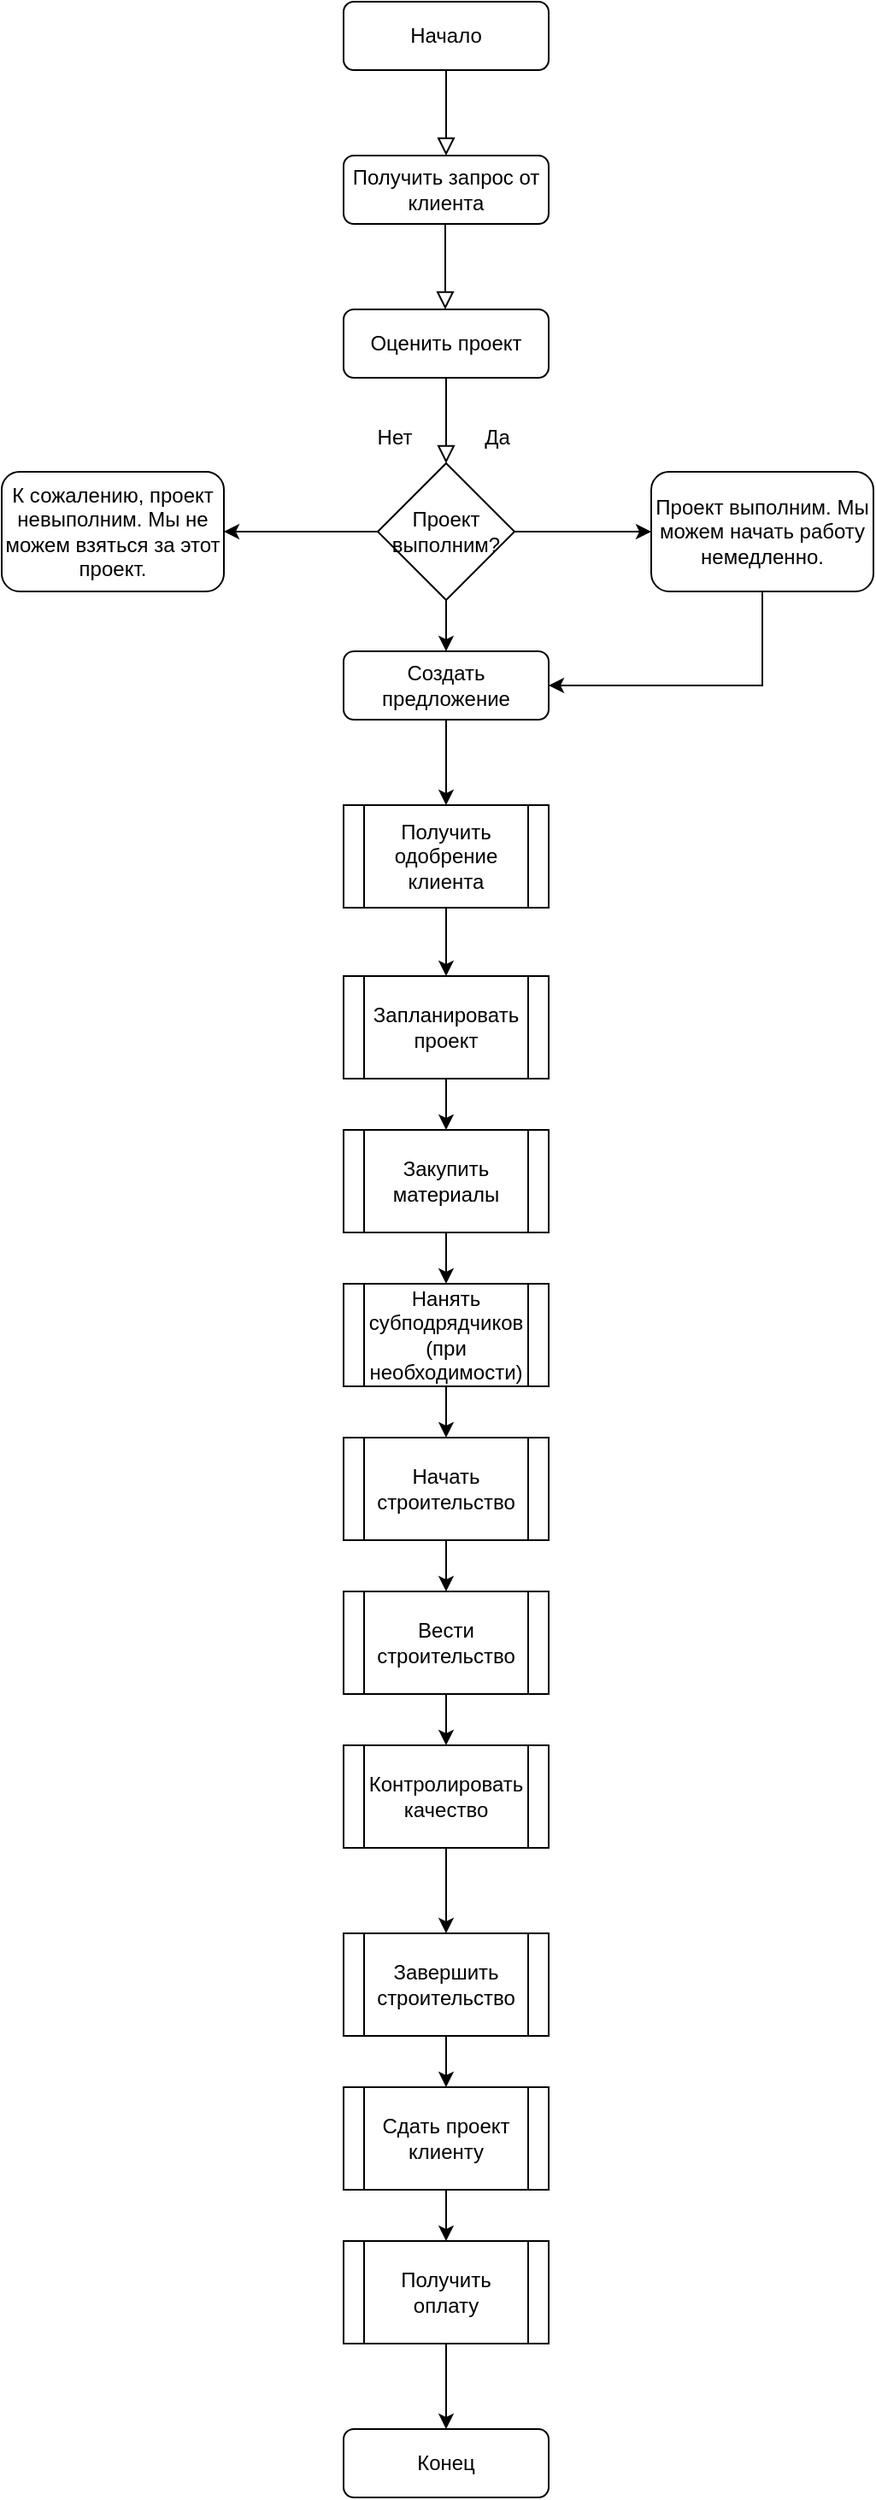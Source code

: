 <mxfile version="23.1.4" type="device">
  <diagram id="C5RBs43oDa-KdzZeNtuy" name="Page-1">
    <mxGraphModel dx="1893" dy="611" grid="1" gridSize="10" guides="1" tooltips="1" connect="1" arrows="1" fold="1" page="1" pageScale="1" pageWidth="827" pageHeight="1169" math="0" shadow="0">
      <root>
        <mxCell id="WIyWlLk6GJQsqaUBKTNV-0" />
        <mxCell id="WIyWlLk6GJQsqaUBKTNV-1" parent="WIyWlLk6GJQsqaUBKTNV-0" />
        <mxCell id="WIyWlLk6GJQsqaUBKTNV-2" value="" style="rounded=0;html=1;jettySize=auto;orthogonalLoop=1;fontSize=11;endArrow=block;endFill=0;endSize=8;strokeWidth=1;shadow=0;labelBackgroundColor=none;edgeStyle=orthogonalEdgeStyle;" parent="WIyWlLk6GJQsqaUBKTNV-1" source="WIyWlLk6GJQsqaUBKTNV-3" edge="1">
          <mxGeometry relative="1" as="geometry">
            <mxPoint x="220" y="170" as="targetPoint" />
          </mxGeometry>
        </mxCell>
        <mxCell id="WIyWlLk6GJQsqaUBKTNV-3" value="Начало" style="rounded=1;whiteSpace=wrap;html=1;fontSize=12;glass=0;strokeWidth=1;shadow=0;" parent="WIyWlLk6GJQsqaUBKTNV-1" vertex="1">
          <mxGeometry x="160" y="80" width="120" height="40" as="geometry" />
        </mxCell>
        <mxCell id="WIyWlLk6GJQsqaUBKTNV-7" value="Оценить проект" style="rounded=1;whiteSpace=wrap;html=1;fontSize=12;glass=0;strokeWidth=1;shadow=0;" parent="WIyWlLk6GJQsqaUBKTNV-1" vertex="1">
          <mxGeometry x="160" y="260" width="120" height="40" as="geometry" />
        </mxCell>
        <mxCell id="WIyWlLk6GJQsqaUBKTNV-12" value="Получить запрос от клиента" style="rounded=1;whiteSpace=wrap;html=1;fontSize=12;glass=0;strokeWidth=1;shadow=0;" parent="WIyWlLk6GJQsqaUBKTNV-1" vertex="1">
          <mxGeometry x="160" y="170" width="120" height="40" as="geometry" />
        </mxCell>
        <mxCell id="PbKAHypqofU0EwCb5Dai-1" value="" style="rounded=0;html=1;jettySize=auto;orthogonalLoop=1;fontSize=11;endArrow=block;endFill=0;endSize=8;strokeWidth=1;shadow=0;labelBackgroundColor=none;edgeStyle=orthogonalEdgeStyle;" edge="1" parent="WIyWlLk6GJQsqaUBKTNV-1">
          <mxGeometry relative="1" as="geometry">
            <mxPoint x="219.5" y="210" as="sourcePoint" />
            <mxPoint x="219.5" y="260" as="targetPoint" />
          </mxGeometry>
        </mxCell>
        <mxCell id="PbKAHypqofU0EwCb5Dai-2" value="" style="rounded=0;html=1;jettySize=auto;orthogonalLoop=1;fontSize=11;endArrow=block;endFill=0;endSize=8;strokeWidth=1;shadow=0;labelBackgroundColor=none;edgeStyle=orthogonalEdgeStyle;" edge="1" parent="WIyWlLk6GJQsqaUBKTNV-1">
          <mxGeometry relative="1" as="geometry">
            <mxPoint x="220" y="300" as="sourcePoint" />
            <mxPoint x="220" y="350" as="targetPoint" />
          </mxGeometry>
        </mxCell>
        <mxCell id="PbKAHypqofU0EwCb5Dai-3" value="Да" style="text;html=1;align=center;verticalAlign=middle;whiteSpace=wrap;rounded=0;" vertex="1" parent="WIyWlLk6GJQsqaUBKTNV-1">
          <mxGeometry x="220" y="320" width="60" height="30" as="geometry" />
        </mxCell>
        <mxCell id="PbKAHypqofU0EwCb5Dai-5" value="К сожалению, проект невыполним. Мы не можем взяться за этот проект." style="rounded=1;whiteSpace=wrap;html=1;fontSize=12;glass=0;strokeWidth=1;shadow=0;" vertex="1" parent="WIyWlLk6GJQsqaUBKTNV-1">
          <mxGeometry x="-40" y="355" width="130" height="70" as="geometry" />
        </mxCell>
        <mxCell id="PbKAHypqofU0EwCb5Dai-6" value="Нет" style="text;html=1;align=center;verticalAlign=middle;whiteSpace=wrap;rounded=0;" vertex="1" parent="WIyWlLk6GJQsqaUBKTNV-1">
          <mxGeometry x="160" y="320" width="60" height="30" as="geometry" />
        </mxCell>
        <mxCell id="PbKAHypqofU0EwCb5Dai-8" style="edgeStyle=orthogonalEdgeStyle;rounded=0;orthogonalLoop=1;jettySize=auto;html=1;entryX=1;entryY=0.5;entryDx=0;entryDy=0;" edge="1" parent="WIyWlLk6GJQsqaUBKTNV-1" source="PbKAHypqofU0EwCb5Dai-7" target="PbKAHypqofU0EwCb5Dai-5">
          <mxGeometry relative="1" as="geometry" />
        </mxCell>
        <mxCell id="PbKAHypqofU0EwCb5Dai-10" style="edgeStyle=orthogonalEdgeStyle;rounded=0;orthogonalLoop=1;jettySize=auto;html=1;entryX=0;entryY=0.5;entryDx=0;entryDy=0;" edge="1" parent="WIyWlLk6GJQsqaUBKTNV-1" source="PbKAHypqofU0EwCb5Dai-7" target="PbKAHypqofU0EwCb5Dai-9">
          <mxGeometry relative="1" as="geometry" />
        </mxCell>
        <mxCell id="PbKAHypqofU0EwCb5Dai-12" style="edgeStyle=orthogonalEdgeStyle;rounded=0;orthogonalLoop=1;jettySize=auto;html=1;exitX=0.5;exitY=1;exitDx=0;exitDy=0;entryX=0.5;entryY=0;entryDx=0;entryDy=0;" edge="1" parent="WIyWlLk6GJQsqaUBKTNV-1" source="PbKAHypqofU0EwCb5Dai-7" target="PbKAHypqofU0EwCb5Dai-11">
          <mxGeometry relative="1" as="geometry" />
        </mxCell>
        <mxCell id="PbKAHypqofU0EwCb5Dai-7" value="Проект выполним?" style="rhombus;whiteSpace=wrap;html=1;" vertex="1" parent="WIyWlLk6GJQsqaUBKTNV-1">
          <mxGeometry x="180" y="350" width="80" height="80" as="geometry" />
        </mxCell>
        <mxCell id="PbKAHypqofU0EwCb5Dai-13" style="edgeStyle=orthogonalEdgeStyle;rounded=0;orthogonalLoop=1;jettySize=auto;html=1;entryX=1;entryY=0.5;entryDx=0;entryDy=0;" edge="1" parent="WIyWlLk6GJQsqaUBKTNV-1" source="PbKAHypqofU0EwCb5Dai-9" target="PbKAHypqofU0EwCb5Dai-11">
          <mxGeometry relative="1" as="geometry">
            <Array as="points">
              <mxPoint x="405" y="480" />
            </Array>
          </mxGeometry>
        </mxCell>
        <mxCell id="PbKAHypqofU0EwCb5Dai-9" value="Проект выполним. Мы можем начать работу немедленно." style="rounded=1;whiteSpace=wrap;html=1;fontSize=12;glass=0;strokeWidth=1;shadow=0;" vertex="1" parent="WIyWlLk6GJQsqaUBKTNV-1">
          <mxGeometry x="340" y="355" width="130" height="70" as="geometry" />
        </mxCell>
        <mxCell id="PbKAHypqofU0EwCb5Dai-16" style="edgeStyle=orthogonalEdgeStyle;rounded=0;orthogonalLoop=1;jettySize=auto;html=1;entryX=0.5;entryY=0;entryDx=0;entryDy=0;" edge="1" parent="WIyWlLk6GJQsqaUBKTNV-1" source="PbKAHypqofU0EwCb5Dai-11" target="PbKAHypqofU0EwCb5Dai-15">
          <mxGeometry relative="1" as="geometry" />
        </mxCell>
        <mxCell id="PbKAHypqofU0EwCb5Dai-11" value="Создать предложение" style="rounded=1;whiteSpace=wrap;html=1;fontSize=12;glass=0;strokeWidth=1;shadow=0;" vertex="1" parent="WIyWlLk6GJQsqaUBKTNV-1">
          <mxGeometry x="160" y="460" width="120" height="40" as="geometry" />
        </mxCell>
        <mxCell id="PbKAHypqofU0EwCb5Dai-18" style="edgeStyle=orthogonalEdgeStyle;rounded=0;orthogonalLoop=1;jettySize=auto;html=1;exitX=0.5;exitY=1;exitDx=0;exitDy=0;entryX=0.5;entryY=0;entryDx=0;entryDy=0;" edge="1" parent="WIyWlLk6GJQsqaUBKTNV-1" source="PbKAHypqofU0EwCb5Dai-15" target="PbKAHypqofU0EwCb5Dai-17">
          <mxGeometry relative="1" as="geometry" />
        </mxCell>
        <mxCell id="PbKAHypqofU0EwCb5Dai-15" value="Получить одобрение клиента" style="shape=process;whiteSpace=wrap;html=1;backgroundOutline=1;" vertex="1" parent="WIyWlLk6GJQsqaUBKTNV-1">
          <mxGeometry x="160" y="550" width="120" height="60" as="geometry" />
        </mxCell>
        <mxCell id="PbKAHypqofU0EwCb5Dai-20" style="edgeStyle=orthogonalEdgeStyle;rounded=0;orthogonalLoop=1;jettySize=auto;html=1;exitX=0.5;exitY=1;exitDx=0;exitDy=0;entryX=0.5;entryY=0;entryDx=0;entryDy=0;" edge="1" parent="WIyWlLk6GJQsqaUBKTNV-1" source="PbKAHypqofU0EwCb5Dai-17" target="PbKAHypqofU0EwCb5Dai-19">
          <mxGeometry relative="1" as="geometry" />
        </mxCell>
        <mxCell id="PbKAHypqofU0EwCb5Dai-17" value="Запланировать проект" style="shape=process;whiteSpace=wrap;html=1;backgroundOutline=1;" vertex="1" parent="WIyWlLk6GJQsqaUBKTNV-1">
          <mxGeometry x="160" y="650" width="120" height="60" as="geometry" />
        </mxCell>
        <mxCell id="PbKAHypqofU0EwCb5Dai-22" style="edgeStyle=orthogonalEdgeStyle;rounded=0;orthogonalLoop=1;jettySize=auto;html=1;entryX=0.5;entryY=0;entryDx=0;entryDy=0;" edge="1" parent="WIyWlLk6GJQsqaUBKTNV-1" source="PbKAHypqofU0EwCb5Dai-19" target="PbKAHypqofU0EwCb5Dai-21">
          <mxGeometry relative="1" as="geometry" />
        </mxCell>
        <mxCell id="PbKAHypqofU0EwCb5Dai-19" value="Закупить материалы" style="shape=process;whiteSpace=wrap;html=1;backgroundOutline=1;" vertex="1" parent="WIyWlLk6GJQsqaUBKTNV-1">
          <mxGeometry x="160" y="740" width="120" height="60" as="geometry" />
        </mxCell>
        <mxCell id="PbKAHypqofU0EwCb5Dai-24" style="edgeStyle=orthogonalEdgeStyle;rounded=0;orthogonalLoop=1;jettySize=auto;html=1;exitX=0.5;exitY=1;exitDx=0;exitDy=0;entryX=0.5;entryY=0;entryDx=0;entryDy=0;" edge="1" parent="WIyWlLk6GJQsqaUBKTNV-1" source="PbKAHypqofU0EwCb5Dai-21" target="PbKAHypqofU0EwCb5Dai-23">
          <mxGeometry relative="1" as="geometry" />
        </mxCell>
        <mxCell id="PbKAHypqofU0EwCb5Dai-21" value="Нанять субподрядчиков (при необходимости)" style="shape=process;whiteSpace=wrap;html=1;backgroundOutline=1;" vertex="1" parent="WIyWlLk6GJQsqaUBKTNV-1">
          <mxGeometry x="160" y="830" width="120" height="60" as="geometry" />
        </mxCell>
        <mxCell id="PbKAHypqofU0EwCb5Dai-25" style="edgeStyle=orthogonalEdgeStyle;rounded=0;orthogonalLoop=1;jettySize=auto;html=1;" edge="1" parent="WIyWlLk6GJQsqaUBKTNV-1" source="PbKAHypqofU0EwCb5Dai-23">
          <mxGeometry relative="1" as="geometry">
            <mxPoint x="220" y="1010" as="targetPoint" />
          </mxGeometry>
        </mxCell>
        <mxCell id="PbKAHypqofU0EwCb5Dai-23" value="Начать строительство" style="shape=process;whiteSpace=wrap;html=1;backgroundOutline=1;" vertex="1" parent="WIyWlLk6GJQsqaUBKTNV-1">
          <mxGeometry x="160" y="920" width="120" height="60" as="geometry" />
        </mxCell>
        <mxCell id="PbKAHypqofU0EwCb5Dai-28" style="edgeStyle=orthogonalEdgeStyle;rounded=0;orthogonalLoop=1;jettySize=auto;html=1;exitX=0.5;exitY=1;exitDx=0;exitDy=0;entryX=0.5;entryY=0;entryDx=0;entryDy=0;" edge="1" parent="WIyWlLk6GJQsqaUBKTNV-1" source="PbKAHypqofU0EwCb5Dai-26" target="PbKAHypqofU0EwCb5Dai-27">
          <mxGeometry relative="1" as="geometry" />
        </mxCell>
        <mxCell id="PbKAHypqofU0EwCb5Dai-26" value="Вести строительство" style="shape=process;whiteSpace=wrap;html=1;backgroundOutline=1;" vertex="1" parent="WIyWlLk6GJQsqaUBKTNV-1">
          <mxGeometry x="160" y="1010" width="120" height="60" as="geometry" />
        </mxCell>
        <mxCell id="PbKAHypqofU0EwCb5Dai-29" style="edgeStyle=orthogonalEdgeStyle;rounded=0;orthogonalLoop=1;jettySize=auto;html=1;exitX=0.5;exitY=1;exitDx=0;exitDy=0;" edge="1" parent="WIyWlLk6GJQsqaUBKTNV-1" source="PbKAHypqofU0EwCb5Dai-27">
          <mxGeometry relative="1" as="geometry">
            <mxPoint x="220" y="1210" as="targetPoint" />
          </mxGeometry>
        </mxCell>
        <mxCell id="PbKAHypqofU0EwCb5Dai-27" value="Контролировать качество" style="shape=process;whiteSpace=wrap;html=1;backgroundOutline=1;" vertex="1" parent="WIyWlLk6GJQsqaUBKTNV-1">
          <mxGeometry x="160" y="1100" width="120" height="60" as="geometry" />
        </mxCell>
        <mxCell id="PbKAHypqofU0EwCb5Dai-32" style="edgeStyle=orthogonalEdgeStyle;rounded=0;orthogonalLoop=1;jettySize=auto;html=1;exitX=0.5;exitY=1;exitDx=0;exitDy=0;entryX=0.5;entryY=0;entryDx=0;entryDy=0;" edge="1" parent="WIyWlLk6GJQsqaUBKTNV-1" source="PbKAHypqofU0EwCb5Dai-30" target="PbKAHypqofU0EwCb5Dai-31">
          <mxGeometry relative="1" as="geometry" />
        </mxCell>
        <mxCell id="PbKAHypqofU0EwCb5Dai-30" value="Завершить строительство" style="shape=process;whiteSpace=wrap;html=1;backgroundOutline=1;" vertex="1" parent="WIyWlLk6GJQsqaUBKTNV-1">
          <mxGeometry x="160" y="1210" width="120" height="60" as="geometry" />
        </mxCell>
        <mxCell id="PbKAHypqofU0EwCb5Dai-34" style="edgeStyle=orthogonalEdgeStyle;rounded=0;orthogonalLoop=1;jettySize=auto;html=1;exitX=0.5;exitY=1;exitDx=0;exitDy=0;entryX=0.5;entryY=0;entryDx=0;entryDy=0;" edge="1" parent="WIyWlLk6GJQsqaUBKTNV-1" source="PbKAHypqofU0EwCb5Dai-31" target="PbKAHypqofU0EwCb5Dai-33">
          <mxGeometry relative="1" as="geometry" />
        </mxCell>
        <mxCell id="PbKAHypqofU0EwCb5Dai-31" value="Сдать проект клиенту" style="shape=process;whiteSpace=wrap;html=1;backgroundOutline=1;" vertex="1" parent="WIyWlLk6GJQsqaUBKTNV-1">
          <mxGeometry x="160" y="1300" width="120" height="60" as="geometry" />
        </mxCell>
        <mxCell id="PbKAHypqofU0EwCb5Dai-36" style="edgeStyle=orthogonalEdgeStyle;rounded=0;orthogonalLoop=1;jettySize=auto;html=1;exitX=0.5;exitY=1;exitDx=0;exitDy=0;entryX=0.5;entryY=0;entryDx=0;entryDy=0;" edge="1" parent="WIyWlLk6GJQsqaUBKTNV-1" source="PbKAHypqofU0EwCb5Dai-33" target="PbKAHypqofU0EwCb5Dai-35">
          <mxGeometry relative="1" as="geometry" />
        </mxCell>
        <mxCell id="PbKAHypqofU0EwCb5Dai-33" value="Получить оплату" style="shape=process;whiteSpace=wrap;html=1;backgroundOutline=1;" vertex="1" parent="WIyWlLk6GJQsqaUBKTNV-1">
          <mxGeometry x="160" y="1390" width="120" height="60" as="geometry" />
        </mxCell>
        <mxCell id="PbKAHypqofU0EwCb5Dai-35" value="Конец" style="rounded=1;whiteSpace=wrap;html=1;fontSize=12;glass=0;strokeWidth=1;shadow=0;" vertex="1" parent="WIyWlLk6GJQsqaUBKTNV-1">
          <mxGeometry x="160" y="1500" width="120" height="40" as="geometry" />
        </mxCell>
      </root>
    </mxGraphModel>
  </diagram>
</mxfile>

